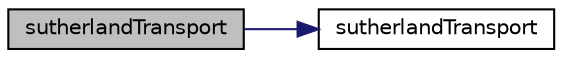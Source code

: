 digraph "sutherlandTransport"
{
  bgcolor="transparent";
  edge [fontname="Helvetica",fontsize="10",labelfontname="Helvetica",labelfontsize="10"];
  node [fontname="Helvetica",fontsize="10",shape=record];
  rankdir="LR";
  Node1 [label="sutherlandTransport",height=0.2,width=0.4,color="black", fillcolor="grey75", style="filled", fontcolor="black"];
  Node1 -> Node2 [color="midnightblue",fontsize="10",style="solid",fontname="Helvetica"];
  Node2 [label="sutherlandTransport",height=0.2,width=0.4,color="black",URL="$a02600.html#a8b9d54b8bc1222e1995e40a1bb95fb22",tooltip="Construct from components. "];
}
